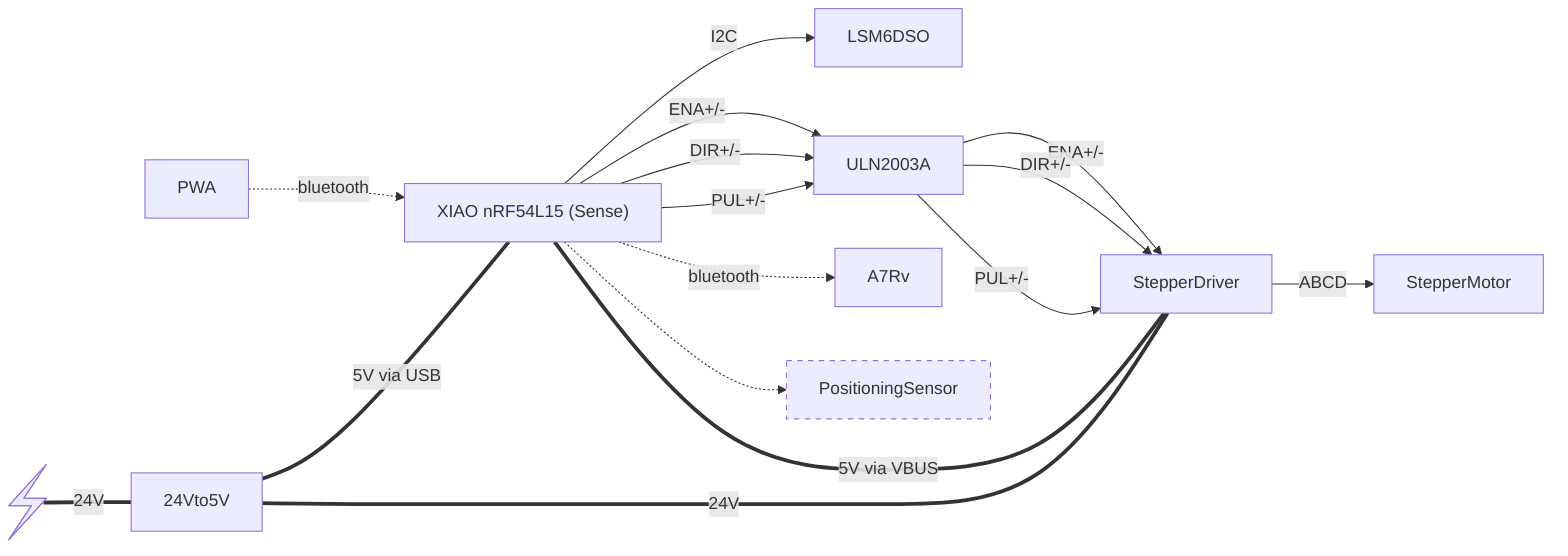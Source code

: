 ---
config:
---
flowchart LR;

  MCU_Right@{ label: "XIAO nRF54L15 (Sense)" }
  PWA-. bluetooth .->MCU_Right

  StepperDriver
  StepperDriver -->|ABCD| StepperMotor
  
  IMU@{label: "LSM6DSO"}
  MCU_Right -->|I2C| IMU
  ULN2003A
  MCU_Right    -->|ENA+/-| ULN2003A
  MCU_Right    -->|DIR+/-| ULN2003A
  MCU_Right    -->|PUL+/-| ULN2003A
  ULN2003A    -->|ENA+/-| StepperDriver
  ULN2003A    -->|DIR+/-| StepperDriver
  ULN2003A    -->|PUL+/-| StepperDriver

  Camera@{label: "A7Rv"}
  MCU_Right-. bluetooth .->Camera

  PositioningSensor
  style PositioningSensor stroke-dasharray: 5 5
  MCU_Right -.-> PositioningSensor


  24Vto5V
  24V@{ shape: bolt }
  24V ===|24V| 24Vto5V
  MCU_Right ====|5V via VBUS| StepperDriver
  24Vto5V ===|5V via USB| MCU_Right
  24Vto5V =====|24V| StepperDriver